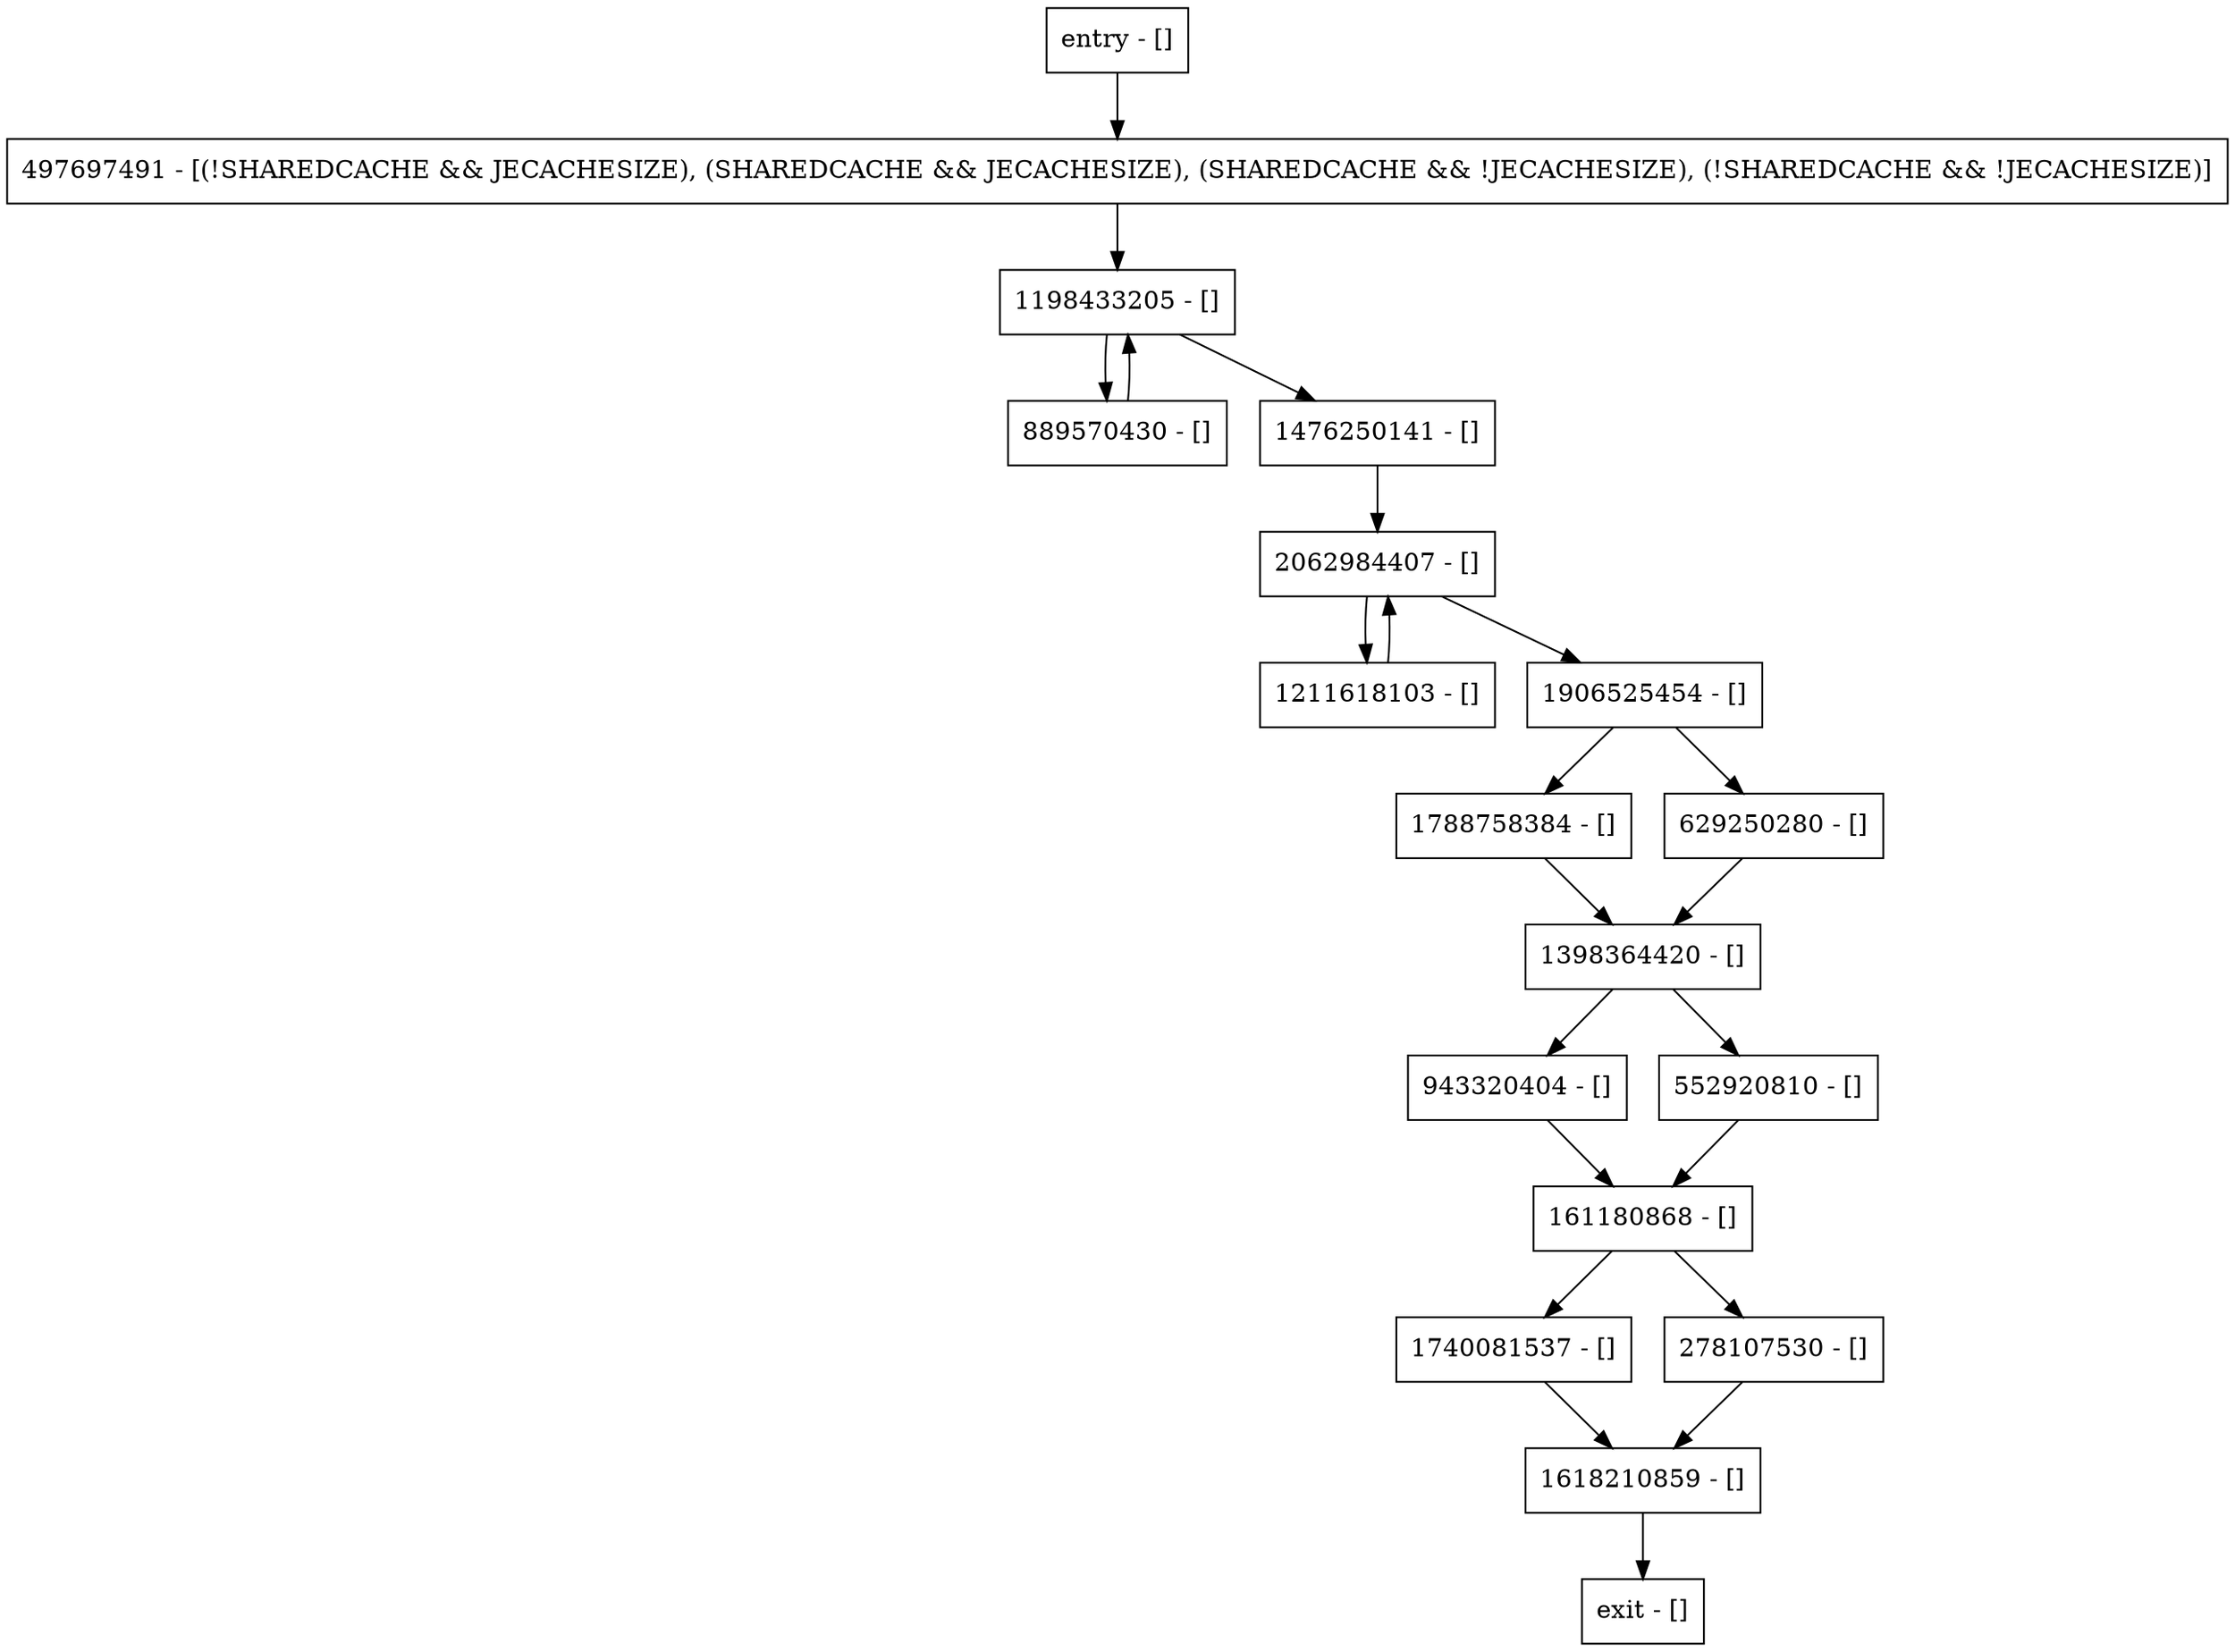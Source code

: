 digraph <init> {
node [shape=record];
1618210859 [label="1618210859 - []"];
497697491 [label="497697491 - [(!SHAREDCACHE && JECACHESIZE), (SHAREDCACHE && JECACHESIZE), (SHAREDCACHE && !JECACHESIZE), (!SHAREDCACHE && !JECACHESIZE)]"];
1198433205 [label="1198433205 - []"];
943320404 [label="943320404 - []"];
1398364420 [label="1398364420 - []"];
1740081537 [label="1740081537 - []"];
552920810 [label="552920810 - []"];
161180868 [label="161180868 - []"];
entry [label="entry - []"];
exit [label="exit - []"];
1211618103 [label="1211618103 - []"];
2062984407 [label="2062984407 - []"];
889570430 [label="889570430 - []"];
1906525454 [label="1906525454 - []"];
1476250141 [label="1476250141 - []"];
1788758384 [label="1788758384 - []"];
629250280 [label="629250280 - []"];
278107530 [label="278107530 - []"];
entry;
exit;
1618210859 -> exit;
497697491 -> 1198433205;
1198433205 -> 889570430;
1198433205 -> 1476250141;
943320404 -> 161180868;
1398364420 -> 943320404;
1398364420 -> 552920810;
1740081537 -> 1618210859;
552920810 -> 161180868;
161180868 -> 278107530;
161180868 -> 1740081537;
entry -> 497697491;
1211618103 -> 2062984407;
2062984407 -> 1211618103;
2062984407 -> 1906525454;
889570430 -> 1198433205;
1906525454 -> 1788758384;
1906525454 -> 629250280;
1476250141 -> 2062984407;
1788758384 -> 1398364420;
629250280 -> 1398364420;
278107530 -> 1618210859;
}
